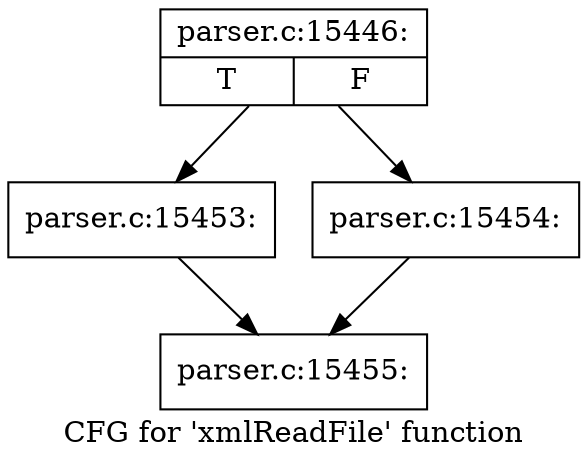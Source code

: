 digraph "CFG for 'xmlReadFile' function" {
	label="CFG for 'xmlReadFile' function";

	Node0x5fc8770 [shape=record,label="{parser.c:15446:|{<s0>T|<s1>F}}"];
	Node0x5fc8770 -> Node0x5fcbff0;
	Node0x5fc8770 -> Node0x5fcc040;
	Node0x5fcbff0 [shape=record,label="{parser.c:15453:}"];
	Node0x5fcbff0 -> Node0x5fca6e0;
	Node0x5fcc040 [shape=record,label="{parser.c:15454:}"];
	Node0x5fcc040 -> Node0x5fca6e0;
	Node0x5fca6e0 [shape=record,label="{parser.c:15455:}"];
}
